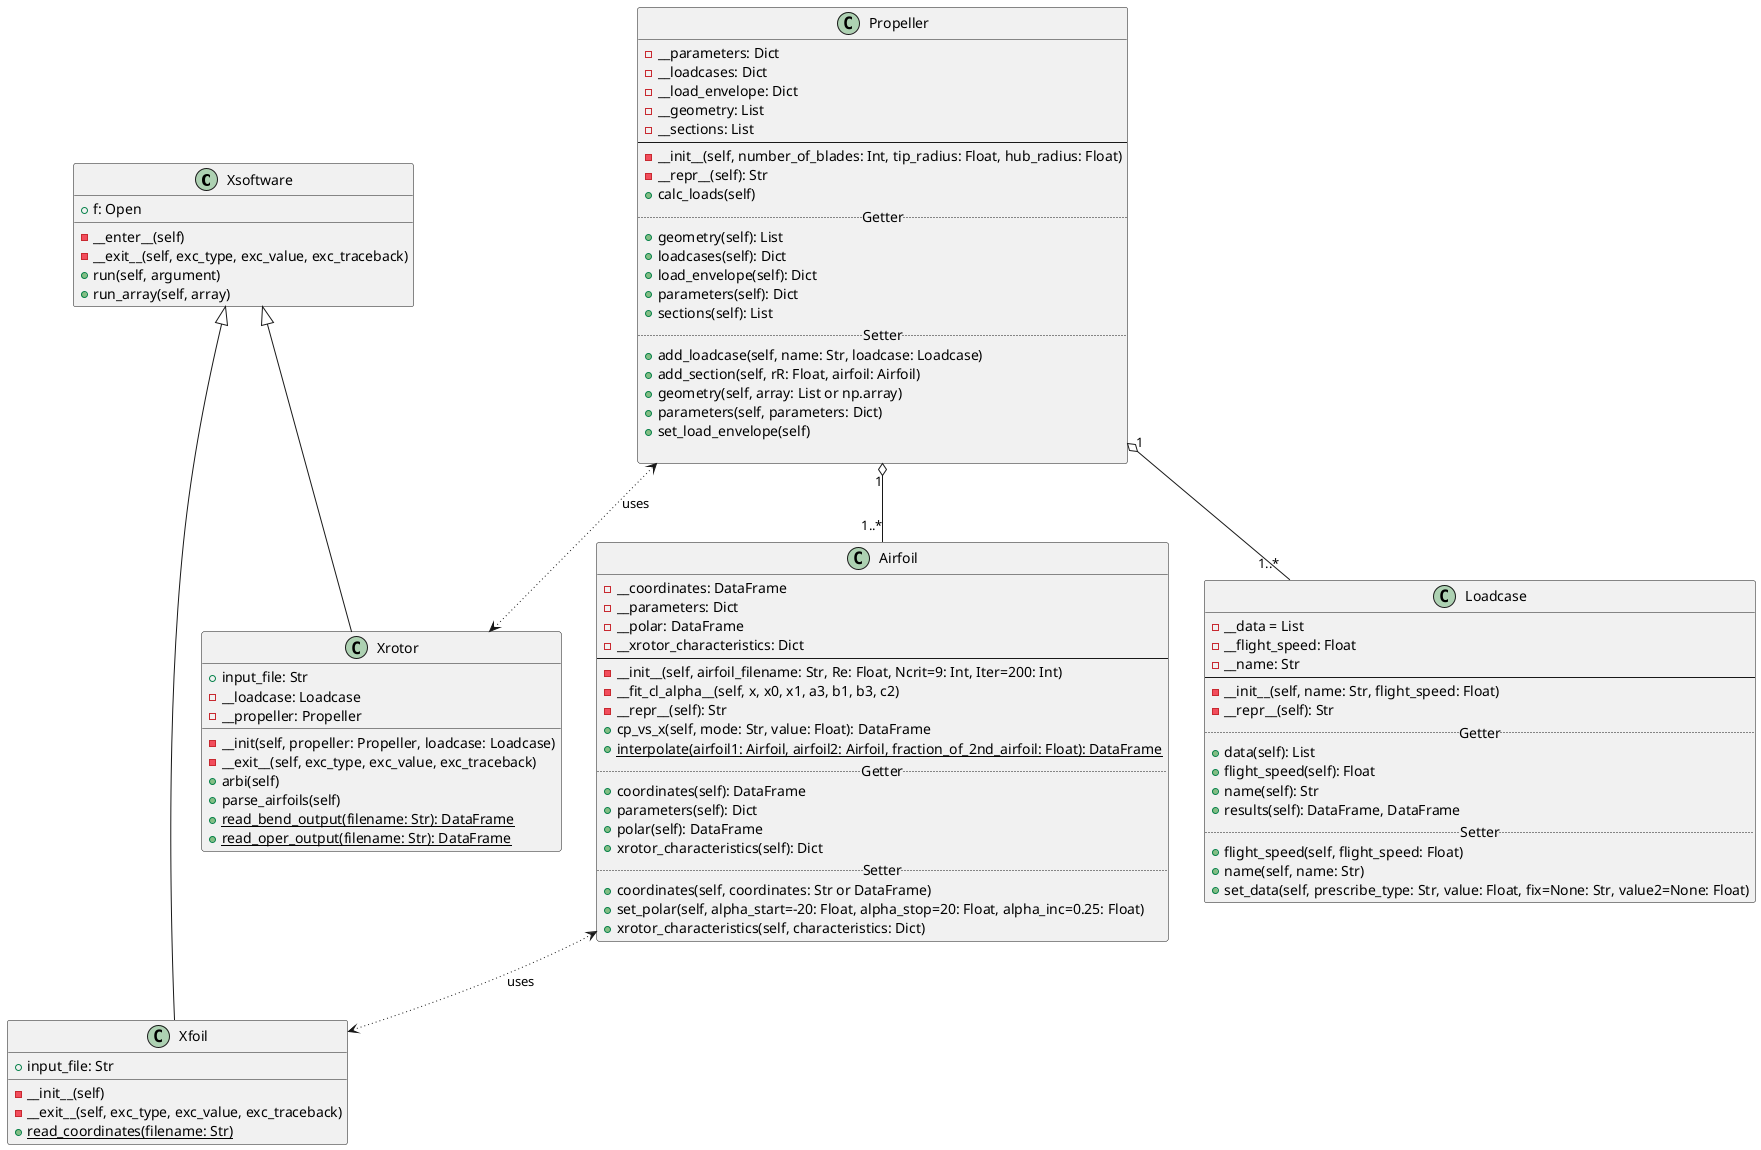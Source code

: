 @startuml
'skinparam monochrome true

Xsoftware <|-- Xfoil
Xsoftware <|-- Xrotor
Airfoil <-[dotted]-> Xfoil : uses
Propeller <-[dotted]-> Xrotor: uses
Propeller "1" o-- "1..*" Airfoil
Propeller "1" o-- "1..*" Loadcase


'note right of Airfoil::__repr__(self) 
'  Todo: implement
'end note
'note left of Propeller::set_load_envelope(self)
'  Todo: implement
'end note
'note "Todo: auf Benutzung von\nProperties ändern" as NProp

'NProp .. Loadcase
'NProp .. Propeller

class Xsoftware {
  +f: Open
  -__enter__(self)
  -__exit__(self, exc_type, exc_value, exc_traceback)
  +run(self, argument)
  +run_array(self, array)
}

class Xfoil {
  +input_file: Str
  -__init__(self)
  -__exit__(self, exc_type, exc_value, exc_traceback)
  +{static}read_coordinates(filename: Str)
}

class Xrotor {
  +input_file: Str
  -__loadcase: Loadcase
  -__propeller: Propeller
  -__init(self, propeller: Propeller, loadcase: Loadcase)
  -__exit__(self, exc_type, exc_value, exc_traceback)
  +arbi(self)
  +parse_airfoils(self)
  +{static}read_bend_output(filename: Str): DataFrame
  +{static}read_oper_output(filename: Str): DataFrame
}

class Airfoil{
  -__coordinates: DataFrame
  -__parameters: Dict
  -__polar: DataFrame
  -__xrotor_characteristics: Dict
  --
  -__init__(self, airfoil_filename: Str, Re: Float, Ncrit=9: Int, Iter=200: Int)
  -__fit_cl_alpha__(self, x, x0, x1, a3, b1, b3, c2)
  -__repr__(self): Str
  +cp_vs_x(self, mode: Str, value: Float): DataFrame
  +{static}interpolate(airfoil1: Airfoil, airfoil2: Airfoil, fraction_of_2nd_airfoil: Float): DataFrame
  ..Getter..
  +coordinates(self): DataFrame
  +parameters(self): Dict
  +polar(self): DataFrame
  +xrotor_characteristics(self): Dict
  ..Setter..
  +coordinates(self, coordinates: Str or DataFrame)
  +set_polar(self, alpha_start=-20: Float, alpha_stop=20: Float, alpha_inc=0.25: Float)
  +xrotor_characteristics(self, characteristics: Dict)
}

class Propeller{
  -__parameters: Dict
  -__loadcases: Dict
  -__load_envelope: Dict
  -__geometry: List
  -__sections: List
  --
  -__init__(self, number_of_blades: Int, tip_radius: Float, hub_radius: Float)
  -__repr__(self): Str
  +calc_loads(self)
  ..Getter..
  +geometry(self): List
  +loadcases(self): Dict
  +load_envelope(self): Dict
  +parameters(self): Dict
  +sections(self): List
  ..Setter..
  +add_loadcase(self, name: Str, loadcase: Loadcase)
  +add_section(self, rR: Float, airfoil: Airfoil)
  +geometry(self, array: List or np.array)
  +parameters(self, parameters: Dict)
  +set_load_envelope(self)
  
}
class Loadcase{
  -__data = List
  -__flight_speed: Float
  -__name: Str
  --
  -__init__(self, name: Str, flight_speed: Float)
  -__repr__(self): Str
  ..Getter..
  +data(self): List
  +flight_speed(self): Float
  +name(self): Str
  +results(self): DataFrame, DataFrame
  ..Setter..
  +flight_speed(self, flight_speed: Float)
  +name(self, name: Str)
  +set_data(self, prescribe_type: Str, value: Float, fix=None: Str, value2=None: Float)
}

'Xsoftware -[hidden]- Xfoil
'Xfoil -[hidden]> Xrotor
'Xfoil -[hidden]- Propeller
'Xsoftware -[hidden]- Propeller
'Airfoil -[hidden]> Propeller
'Propeller -[hidden]> Loadcase
@enduml